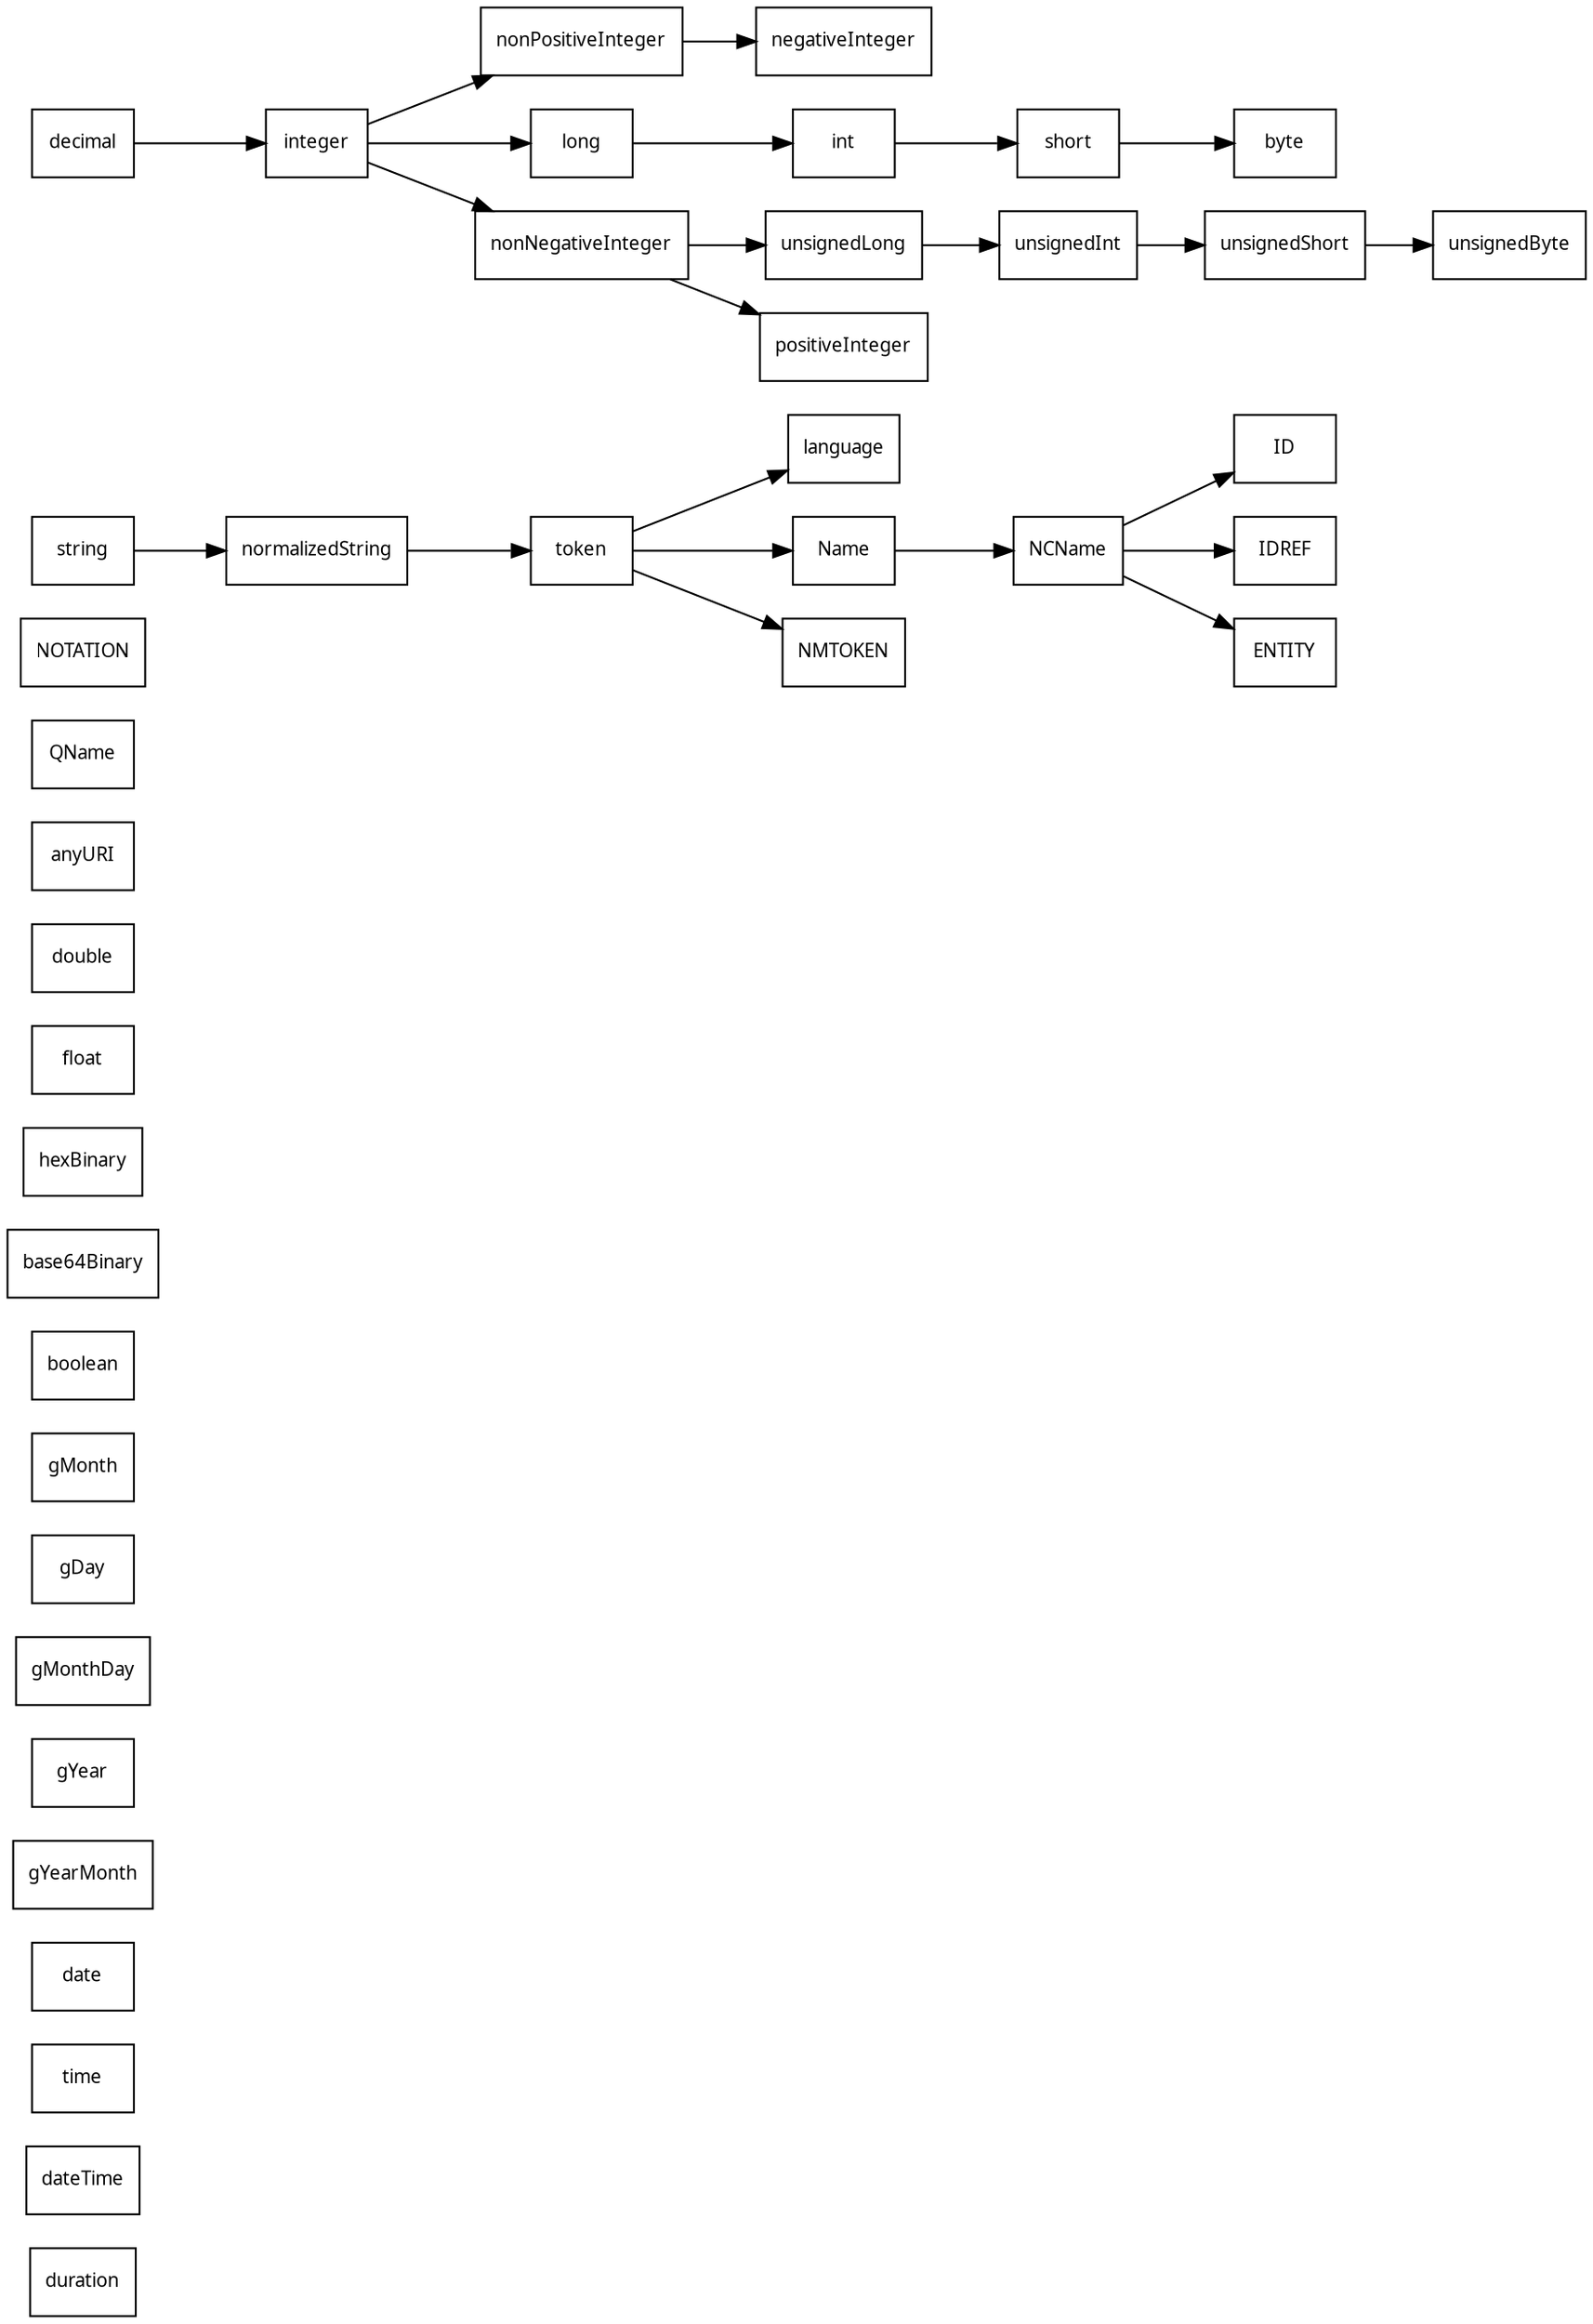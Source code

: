 digraph xsd_built_in_atomic_types {
	rankdir = LR;
	node [shape = rectangle, fontname = "TeXGyrePagella-Regular", fontsize = 10];
	edge [fontname = "TeXGyrePagella-Regular", fontsize = 10];

{
	rankdir = TB;
	duration [label = "duration"];
	dateTime [label = "dateTime"];
	time [label = "time"];
	date [label = "date"];
	gYearMonth [label = "gYearMonth"];
}

{
	rankdir = LR;

	gYear [label = "gYear"];
	gMonthDay [label = "gMonthDay"];
	gDay [label = "gDay"];
	gMonth [label = "gMonth"];
	boolean [label = "boolean"];
	base64Binary [label = "base64Binary"];
	hexBinary [label = "hexBinary"];
	float [label = "float"];
	double [label = "double"];
	anyURI [label = "anyURI"];
	QName [label = "QName"];
	NOTATION [label = "NOTATION"];
}


{
	rank = same;

	string [label = "string"];
	decimal [label = "decimal"];
}

	normalizedString [label = "normalizedString"];
	token [label = "token"];
	language [label = "language"];
	Name [label = "Name"];
	NMTOKEN [label = "NMTOKEN"];
	NCName [label = "NCName"];
	ID [label = "ID"];
	IDREF [label = "IDREF"];
	ENTITY [label = "ENTITY"];
	string -> normalizedString -> token -> { language; Name; NMTOKEN }
	Name -> NCName -> { ID; IDREF; ENTITY }
	
	integer [label = "integer"];
	nonPositiveInteger [label = "nonPositiveInteger"];
	negativeInteger [label = "negativeInteger"];
	long [label = "long"];
	int [label = "int"];
	short [label = "short"];
	byte [label = "byte"];
	nonNegativeInteger [label = "nonNegativeInteger"];
	unsignedLong [label = "unsignedLong"];
	unsignedInt [label = "unsignedInt"];
	unsignedShort [label = "unsignedShort"];
	unsignedByte [label = "unsignedByte"];
	positiveInteger [label = "positiveInteger"];
	decimal -> integer -> { nonPositiveInteger; long; nonNegativeInteger }
	nonPositiveInteger -> negativeInteger;
	long -> int -> short -> byte;
	nonNegativeInteger -> { unsignedLong; positiveInteger }
	unsignedLong -> unsignedInt -> unsignedShort -> unsignedByte;
}